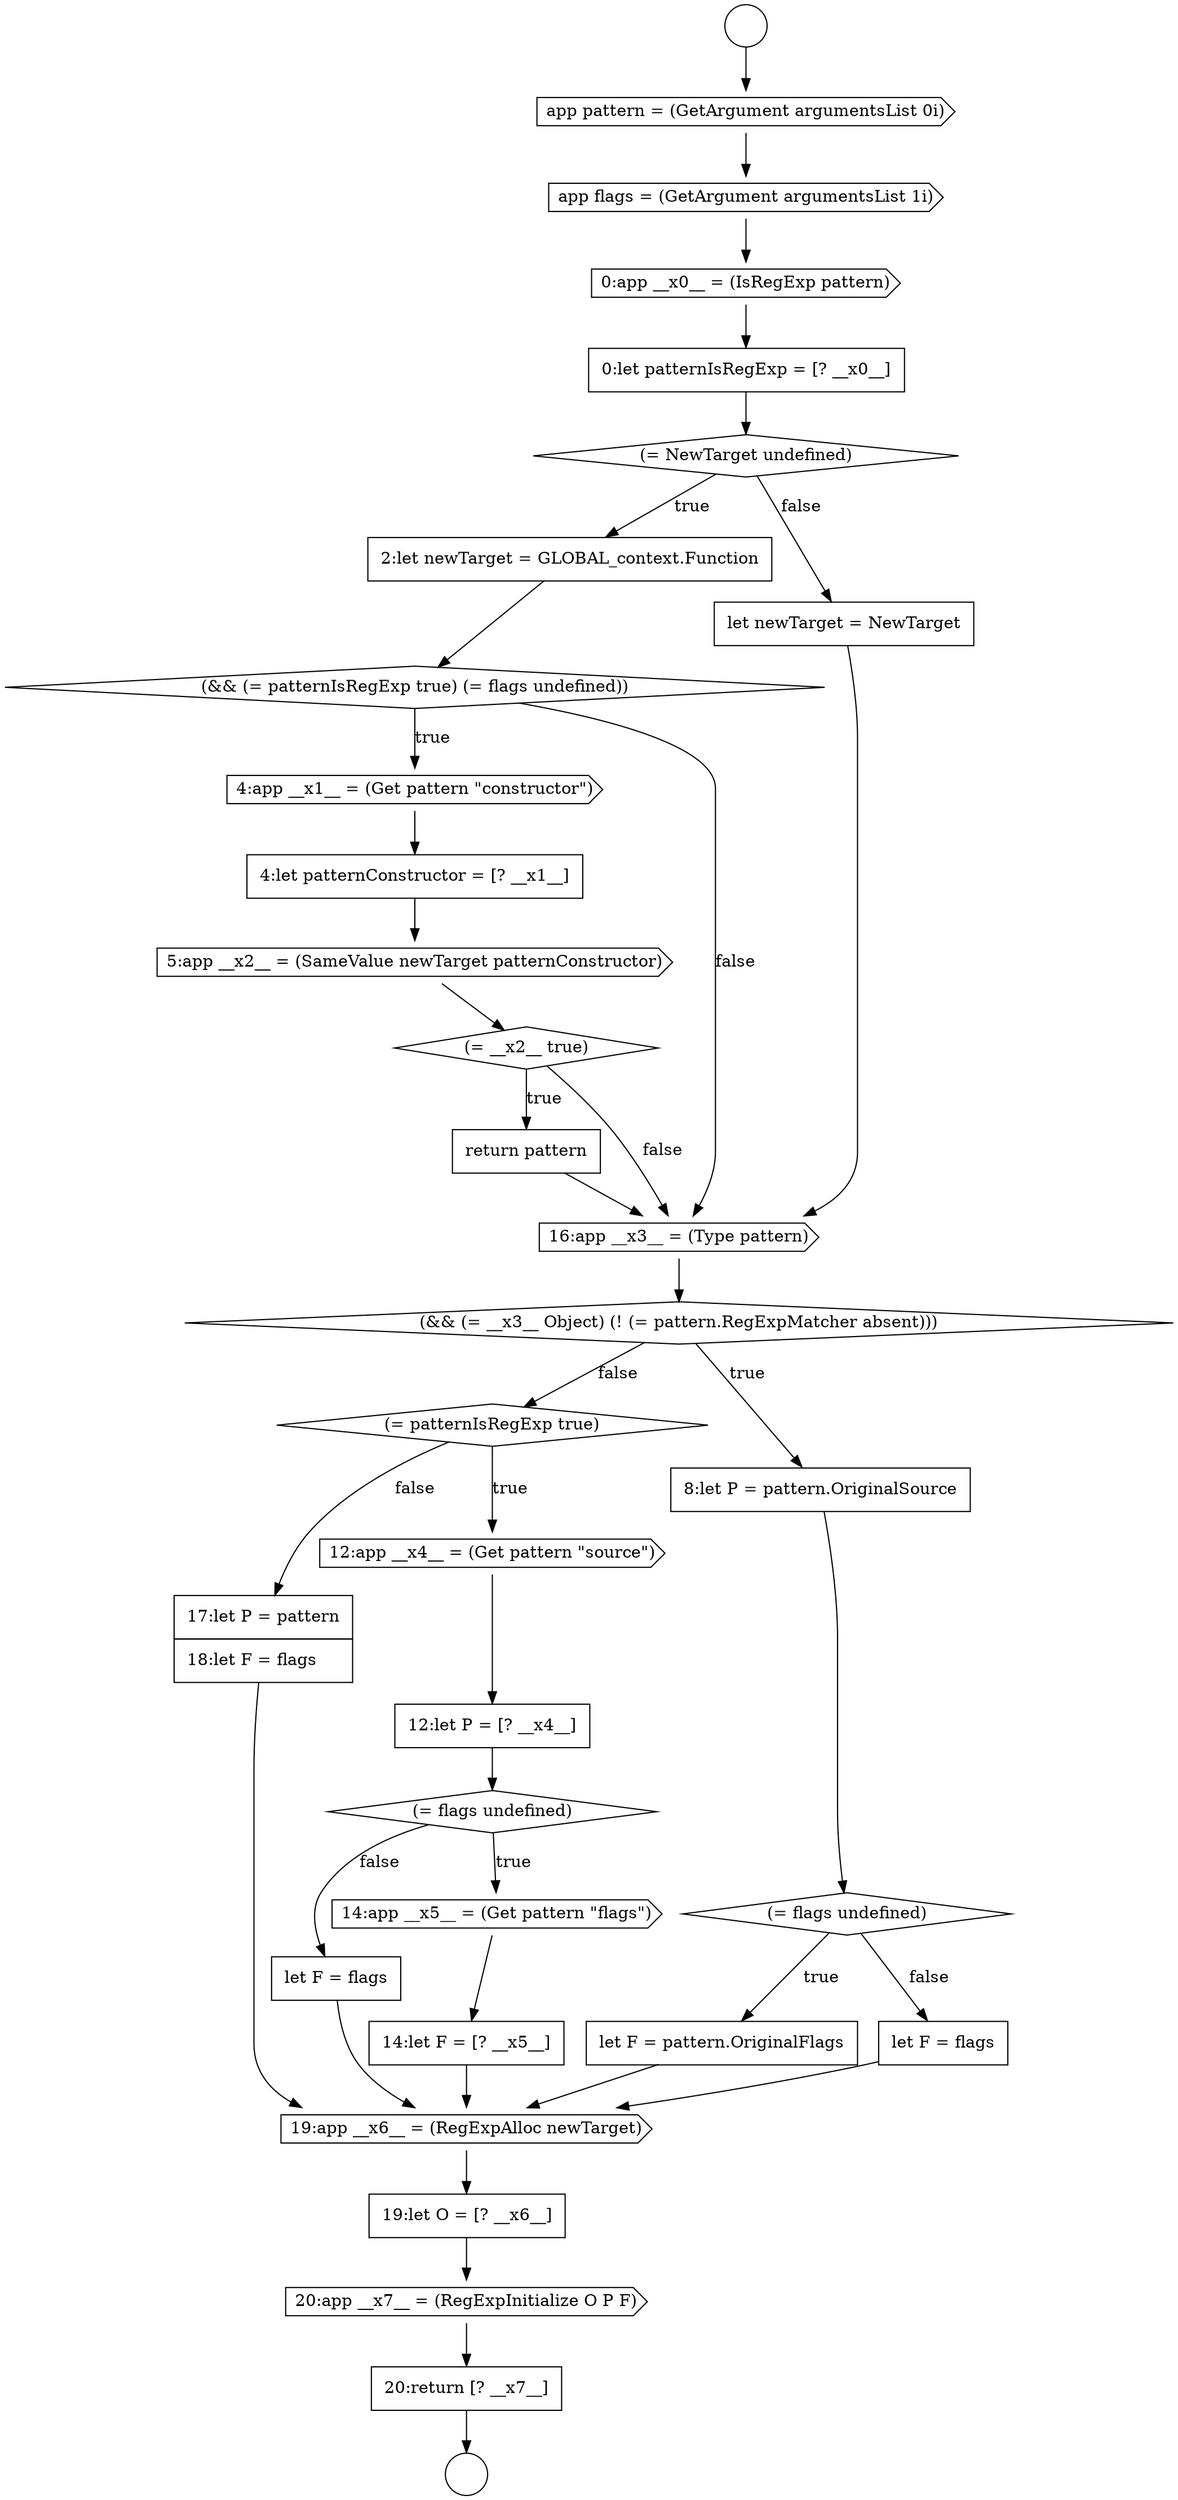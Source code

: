 digraph {
  node13845 [shape=none, margin=0, label=<<font color="black">
    <table border="0" cellborder="1" cellspacing="0" cellpadding="10">
      <tr><td align="left">4:let patternConstructor = [? __x1__]</td></tr>
    </table>
  </font>> color="black" fillcolor="white" style=filled]
  node13841 [shape=diamond, label=<<font color="black">(= NewTarget undefined)</font>> color="black" fillcolor="white" style=filled]
  node13863 [shape=none, margin=0, label=<<font color="black">
    <table border="0" cellborder="1" cellspacing="0" cellpadding="10">
      <tr><td align="left">17:let P = pattern</td></tr>
      <tr><td align="left">18:let F = flags</td></tr>
    </table>
  </font>> color="black" fillcolor="white" style=filled]
  node13848 [shape=none, margin=0, label=<<font color="black">
    <table border="0" cellborder="1" cellspacing="0" cellpadding="10">
      <tr><td align="left">return pattern</td></tr>
    </table>
  </font>> color="black" fillcolor="white" style=filled]
  node13839 [shape=cds, label=<<font color="black">0:app __x0__ = (IsRegExp pattern)</font>> color="black" fillcolor="white" style=filled]
  node13844 [shape=cds, label=<<font color="black">4:app __x1__ = (Get pattern &quot;constructor&quot;)</font>> color="black" fillcolor="white" style=filled]
  node13847 [shape=diamond, label=<<font color="black">(= __x2__ true)</font>> color="black" fillcolor="white" style=filled]
  node13843 [shape=diamond, label=<<font color="black">(&amp;&amp; (= patternIsRegExp true) (= flags undefined))</font>> color="black" fillcolor="white" style=filled]
  node13858 [shape=none, margin=0, label=<<font color="black">
    <table border="0" cellborder="1" cellspacing="0" cellpadding="10">
      <tr><td align="left">12:let P = [? __x4__]</td></tr>
    </table>
  </font>> color="black" fillcolor="white" style=filled]
  node13862 [shape=none, margin=0, label=<<font color="black">
    <table border="0" cellborder="1" cellspacing="0" cellpadding="10">
      <tr><td align="left">let F = flags</td></tr>
    </table>
  </font>> color="black" fillcolor="white" style=filled]
  node13842 [shape=none, margin=0, label=<<font color="black">
    <table border="0" cellborder="1" cellspacing="0" cellpadding="10">
      <tr><td align="left">2:let newTarget = GLOBAL_context.Function</td></tr>
    </table>
  </font>> color="black" fillcolor="white" style=filled]
  node13859 [shape=diamond, label=<<font color="black">(= flags undefined)</font>> color="black" fillcolor="white" style=filled]
  node13854 [shape=none, margin=0, label=<<font color="black">
    <table border="0" cellborder="1" cellspacing="0" cellpadding="10">
      <tr><td align="left">let F = pattern.OriginalFlags</td></tr>
    </table>
  </font>> color="black" fillcolor="white" style=filled]
  node13865 [shape=none, margin=0, label=<<font color="black">
    <table border="0" cellborder="1" cellspacing="0" cellpadding="10">
      <tr><td align="left">19:let O = [? __x6__]</td></tr>
    </table>
  </font>> color="black" fillcolor="white" style=filled]
  node13838 [shape=cds, label=<<font color="black">app flags = (GetArgument argumentsList 1i)</font>> color="black" fillcolor="white" style=filled]
  node13850 [shape=cds, label=<<font color="black">16:app __x3__ = (Type pattern)</font>> color="black" fillcolor="white" style=filled]
  node13860 [shape=cds, label=<<font color="black">14:app __x5__ = (Get pattern &quot;flags&quot;)</font>> color="black" fillcolor="white" style=filled]
  node13835 [shape=circle label=" " color="black" fillcolor="white" style=filled]
  node13853 [shape=diamond, label=<<font color="black">(= flags undefined)</font>> color="black" fillcolor="white" style=filled]
  node13864 [shape=cds, label=<<font color="black">19:app __x6__ = (RegExpAlloc newTarget)</font>> color="black" fillcolor="white" style=filled]
  node13849 [shape=none, margin=0, label=<<font color="black">
    <table border="0" cellborder="1" cellspacing="0" cellpadding="10">
      <tr><td align="left">let newTarget = NewTarget</td></tr>
    </table>
  </font>> color="black" fillcolor="white" style=filled]
  node13851 [shape=diamond, label=<<font color="black">(&amp;&amp; (= __x3__ Object) (! (= pattern.RegExpMatcher absent)))</font>> color="black" fillcolor="white" style=filled]
  node13836 [shape=circle label=" " color="black" fillcolor="white" style=filled]
  node13857 [shape=cds, label=<<font color="black">12:app __x4__ = (Get pattern &quot;source&quot;)</font>> color="black" fillcolor="white" style=filled]
  node13856 [shape=diamond, label=<<font color="black">(= patternIsRegExp true)</font>> color="black" fillcolor="white" style=filled]
  node13867 [shape=none, margin=0, label=<<font color="black">
    <table border="0" cellborder="1" cellspacing="0" cellpadding="10">
      <tr><td align="left">20:return [? __x7__]</td></tr>
    </table>
  </font>> color="black" fillcolor="white" style=filled]
  node13840 [shape=none, margin=0, label=<<font color="black">
    <table border="0" cellborder="1" cellspacing="0" cellpadding="10">
      <tr><td align="left">0:let patternIsRegExp = [? __x0__]</td></tr>
    </table>
  </font>> color="black" fillcolor="white" style=filled]
  node13861 [shape=none, margin=0, label=<<font color="black">
    <table border="0" cellborder="1" cellspacing="0" cellpadding="10">
      <tr><td align="left">14:let F = [? __x5__]</td></tr>
    </table>
  </font>> color="black" fillcolor="white" style=filled]
  node13852 [shape=none, margin=0, label=<<font color="black">
    <table border="0" cellborder="1" cellspacing="0" cellpadding="10">
      <tr><td align="left">8:let P = pattern.OriginalSource</td></tr>
    </table>
  </font>> color="black" fillcolor="white" style=filled]
  node13846 [shape=cds, label=<<font color="black">5:app __x2__ = (SameValue newTarget patternConstructor)</font>> color="black" fillcolor="white" style=filled]
  node13855 [shape=none, margin=0, label=<<font color="black">
    <table border="0" cellborder="1" cellspacing="0" cellpadding="10">
      <tr><td align="left">let F = flags</td></tr>
    </table>
  </font>> color="black" fillcolor="white" style=filled]
  node13837 [shape=cds, label=<<font color="black">app pattern = (GetArgument argumentsList 0i)</font>> color="black" fillcolor="white" style=filled]
  node13866 [shape=cds, label=<<font color="black">20:app __x7__ = (RegExpInitialize O P F)</font>> color="black" fillcolor="white" style=filled]
  node13841 -> node13842 [label=<<font color="black">true</font>> color="black"]
  node13841 -> node13849 [label=<<font color="black">false</font>> color="black"]
  node13865 -> node13866 [ color="black"]
  node13863 -> node13864 [ color="black"]
  node13851 -> node13852 [label=<<font color="black">true</font>> color="black"]
  node13851 -> node13856 [label=<<font color="black">false</font>> color="black"]
  node13847 -> node13848 [label=<<font color="black">true</font>> color="black"]
  node13847 -> node13850 [label=<<font color="black">false</font>> color="black"]
  node13838 -> node13839 [ color="black"]
  node13852 -> node13853 [ color="black"]
  node13862 -> node13864 [ color="black"]
  node13856 -> node13857 [label=<<font color="black">true</font>> color="black"]
  node13856 -> node13863 [label=<<font color="black">false</font>> color="black"]
  node13853 -> node13854 [label=<<font color="black">true</font>> color="black"]
  node13853 -> node13855 [label=<<font color="black">false</font>> color="black"]
  node13866 -> node13867 [ color="black"]
  node13843 -> node13844 [label=<<font color="black">true</font>> color="black"]
  node13843 -> node13850 [label=<<font color="black">false</font>> color="black"]
  node13840 -> node13841 [ color="black"]
  node13849 -> node13850 [ color="black"]
  node13859 -> node13860 [label=<<font color="black">true</font>> color="black"]
  node13859 -> node13862 [label=<<font color="black">false</font>> color="black"]
  node13858 -> node13859 [ color="black"]
  node13848 -> node13850 [ color="black"]
  node13846 -> node13847 [ color="black"]
  node13850 -> node13851 [ color="black"]
  node13861 -> node13864 [ color="black"]
  node13867 -> node13836 [ color="black"]
  node13864 -> node13865 [ color="black"]
  node13860 -> node13861 [ color="black"]
  node13845 -> node13846 [ color="black"]
  node13857 -> node13858 [ color="black"]
  node13837 -> node13838 [ color="black"]
  node13844 -> node13845 [ color="black"]
  node13842 -> node13843 [ color="black"]
  node13839 -> node13840 [ color="black"]
  node13854 -> node13864 [ color="black"]
  node13835 -> node13837 [ color="black"]
  node13855 -> node13864 [ color="black"]
}
